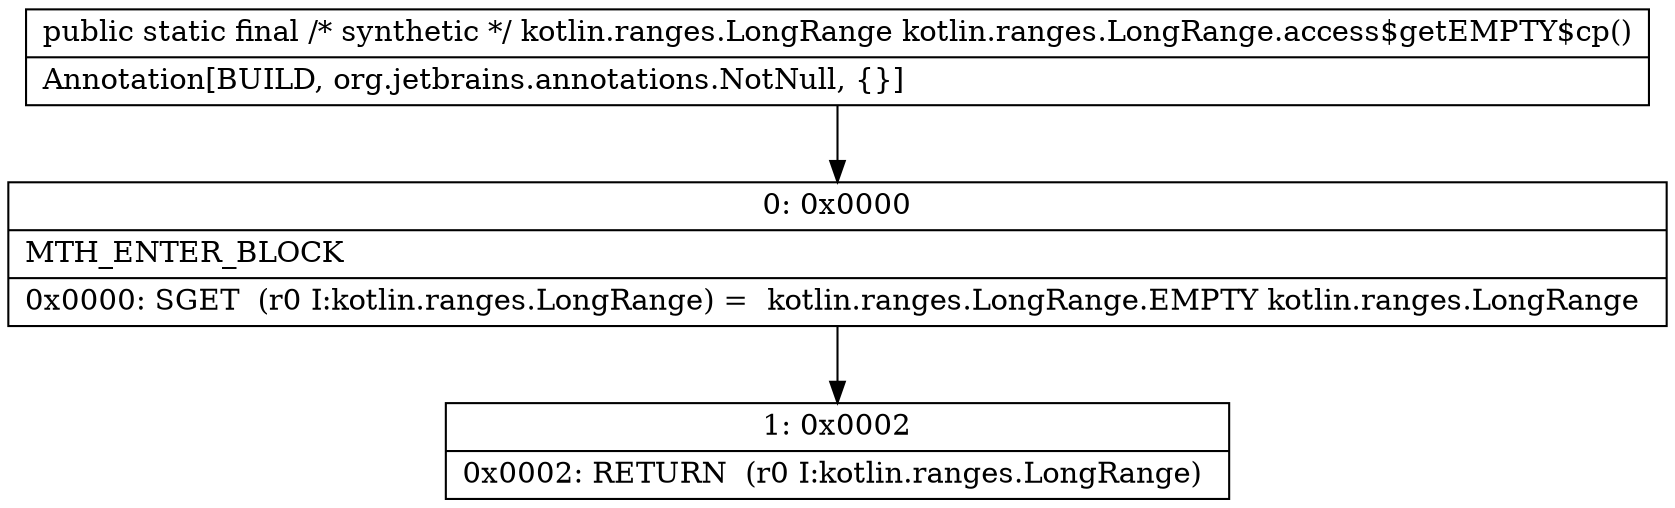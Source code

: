 digraph "CFG forkotlin.ranges.LongRange.access$getEMPTY$cp()Lkotlin\/ranges\/LongRange;" {
Node_0 [shape=record,label="{0\:\ 0x0000|MTH_ENTER_BLOCK\l|0x0000: SGET  (r0 I:kotlin.ranges.LongRange) =  kotlin.ranges.LongRange.EMPTY kotlin.ranges.LongRange \l}"];
Node_1 [shape=record,label="{1\:\ 0x0002|0x0002: RETURN  (r0 I:kotlin.ranges.LongRange) \l}"];
MethodNode[shape=record,label="{public static final \/* synthetic *\/ kotlin.ranges.LongRange kotlin.ranges.LongRange.access$getEMPTY$cp()  | Annotation[BUILD, org.jetbrains.annotations.NotNull, \{\}]\l}"];
MethodNode -> Node_0;
Node_0 -> Node_1;
}

